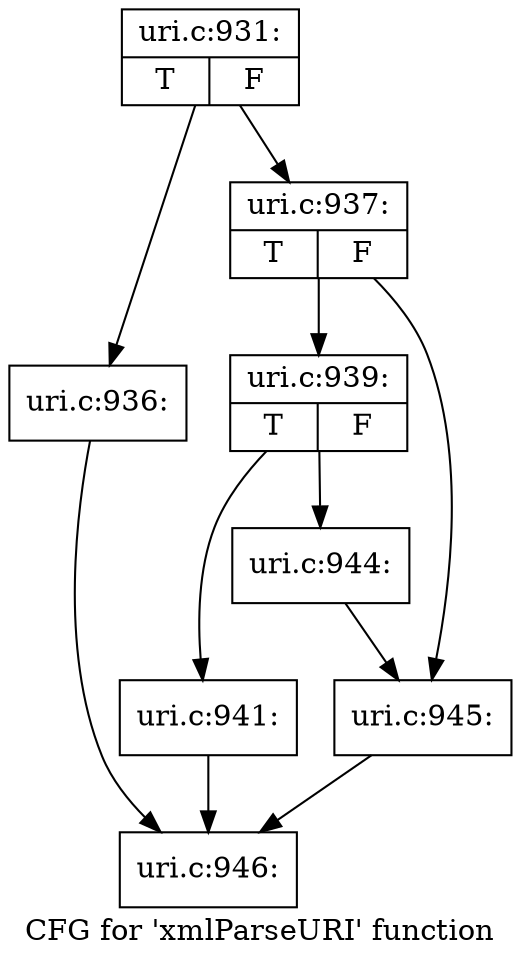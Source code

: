 digraph "CFG for 'xmlParseURI' function" {
	label="CFG for 'xmlParseURI' function";

	Node0x4792300 [shape=record,label="{uri.c:931:|{<s0>T|<s1>F}}"];
	Node0x4792300 -> Node0x479acf0;
	Node0x4792300 -> Node0x479ad40;
	Node0x479acf0 [shape=record,label="{uri.c:936:}"];
	Node0x479acf0 -> Node0x475a7f0;
	Node0x479ad40 [shape=record,label="{uri.c:937:|{<s0>T|<s1>F}}"];
	Node0x479ad40 -> Node0x479c200;
	Node0x479ad40 -> Node0x479c250;
	Node0x479c200 [shape=record,label="{uri.c:939:|{<s0>T|<s1>F}}"];
	Node0x479c200 -> Node0x479ba70;
	Node0x479c200 -> Node0x479c620;
	Node0x479ba70 [shape=record,label="{uri.c:941:}"];
	Node0x479ba70 -> Node0x475a7f0;
	Node0x479c620 [shape=record,label="{uri.c:944:}"];
	Node0x479c620 -> Node0x479c250;
	Node0x479c250 [shape=record,label="{uri.c:945:}"];
	Node0x479c250 -> Node0x475a7f0;
	Node0x475a7f0 [shape=record,label="{uri.c:946:}"];
}
